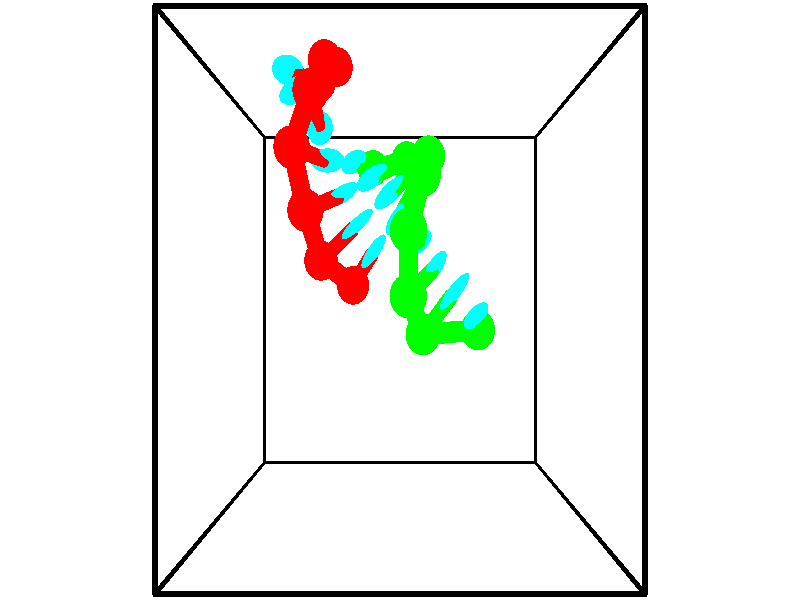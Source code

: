 // switches for output
#declare DRAW_BASES = 1; // possible values are 0, 1; only relevant for DNA ribbons
#declare DRAW_BASES_TYPE = 3; // possible values are 1, 2, 3; only relevant for DNA ribbons
#declare DRAW_FOG = 0; // set to 1 to enable fog

#include "colors.inc"

#include "transforms.inc"
background { rgb <1, 1, 1>}

#default {
   normal{
       ripples 0.25
       frequency 0.20
       turbulence 0.2
       lambda 5
   }
	finish {
		phong 0.1
		phong_size 40.
	}
}

// original window dimensions: 1024x640


// camera settings

camera {
	sky <-0, 1, 0>
	up <-0, 1, 0>
	right 1.6 * <1, 0, 0>
	location <2.5, 2.5, 11.1562>
	look_at <2.5, 2.5, 2.5>
	direction <0, 0, -8.6562>
	angle 67.0682
}


# declare cpy_camera_pos = <2.5, 2.5, 11.1562>;
# if (DRAW_FOG = 1)
fog {
	fog_type 2
	up vnormalize(cpy_camera_pos)
	color rgbt<1,1,1,0.3>
	distance 1e-5
	fog_alt 3e-3
	fog_offset 4
}
# end


// LIGHTS

# declare lum = 6;
global_settings {
	ambient_light rgb lum * <0.05, 0.05, 0.05>
	max_trace_level 15
}# declare cpy_direct_light_amount = 0.25;
light_source
{	1000 * <-1, -1, 1>,
	rgb lum * cpy_direct_light_amount
	parallel
}

light_source
{	1000 * <1, 1, -1>,
	rgb lum * cpy_direct_light_amount
	parallel
}

// strand 0

// nucleotide -1

// particle -1
sphere {
	<1.152207, 5.563669, 0.922602> 0.250000
	pigment { color rgbt <1,0,0,0> }
	no_shadow
}
cylinder {
	<0.894352, 5.572693, 1.228264>,  <0.739639, 5.578107, 1.411661>, 0.100000
	pigment { color rgbt <1,0,0,0> }
	no_shadow
}
cylinder {
	<0.894352, 5.572693, 1.228264>,  <1.152207, 5.563669, 0.922602>, 0.100000
	pigment { color rgbt <1,0,0,0> }
	no_shadow
}

// particle -1
sphere {
	<0.894352, 5.572693, 1.228264> 0.100000
	pigment { color rgbt <1,0,0,0> }
	no_shadow
}
sphere {
	0, 1
	scale<0.080000,0.200000,0.300000>
	matrix <0.614492, -0.579355, 0.535487,
		0.454797, 0.814763, 0.359612,
		-0.644638, 0.022559, 0.764155,
		0.700960, 5.579461, 1.457510>
	pigment { color rgbt <0,1,1,0> }
	no_shadow
}
cylinder {
	<1.502616, 5.570640, 1.613358>,  <1.152207, 5.563669, 0.922602>, 0.130000
	pigment { color rgbt <1,0,0,0> }
	no_shadow
}

// nucleotide -1

// particle -1
sphere {
	<1.502616, 5.570640, 1.613358> 0.250000
	pigment { color rgbt <1,0,0,0> }
	no_shadow
}
cylinder {
	<1.153576, 5.384201, 1.671768>,  <0.944152, 5.272338, 1.706814>, 0.100000
	pigment { color rgbt <1,0,0,0> }
	no_shadow
}
cylinder {
	<1.153576, 5.384201, 1.671768>,  <1.502616, 5.570640, 1.613358>, 0.100000
	pigment { color rgbt <1,0,0,0> }
	no_shadow
}

// particle -1
sphere {
	<1.153576, 5.384201, 1.671768> 0.100000
	pigment { color rgbt <1,0,0,0> }
	no_shadow
}
sphere {
	0, 1
	scale<0.080000,0.200000,0.300000>
	matrix <0.472496, -0.729762, 0.494161,
		-0.123763, 0.500201, 0.857019,
		-0.872600, -0.466097, 0.146025,
		0.891796, 5.244372, 1.715576>
	pigment { color rgbt <0,1,1,0> }
	no_shadow
}
cylinder {
	<1.389234, 5.451616, 2.221859>,  <1.502616, 5.570640, 1.613358>, 0.130000
	pigment { color rgbt <1,0,0,0> }
	no_shadow
}

// nucleotide -1

// particle -1
sphere {
	<1.389234, 5.451616, 2.221859> 0.250000
	pigment { color rgbt <1,0,0,0> }
	no_shadow
}
cylinder {
	<1.214806, 5.155716, 2.016876>,  <1.110149, 4.978176, 1.893887>, 0.100000
	pigment { color rgbt <1,0,0,0> }
	no_shadow
}
cylinder {
	<1.214806, 5.155716, 2.016876>,  <1.389234, 5.451616, 2.221859>, 0.100000
	pigment { color rgbt <1,0,0,0> }
	no_shadow
}

// particle -1
sphere {
	<1.214806, 5.155716, 2.016876> 0.100000
	pigment { color rgbt <1,0,0,0> }
	no_shadow
}
sphere {
	0, 1
	scale<0.080000,0.200000,0.300000>
	matrix <0.421963, -0.671050, 0.609622,
		-0.794852, 0.049601, 0.604773,
		-0.436071, -0.739751, -0.512455,
		1.083984, 4.933791, 1.863140>
	pigment { color rgbt <0,1,1,0> }
	no_shadow
}
cylinder {
	<1.247816, 4.943751, 2.711451>,  <1.389234, 5.451616, 2.221859>, 0.130000
	pigment { color rgbt <1,0,0,0> }
	no_shadow
}

// nucleotide -1

// particle -1
sphere {
	<1.247816, 4.943751, 2.711451> 0.250000
	pigment { color rgbt <1,0,0,0> }
	no_shadow
}
cylinder {
	<1.276524, 4.774506, 2.350159>,  <1.293748, 4.672958, 2.133384>, 0.100000
	pigment { color rgbt <1,0,0,0> }
	no_shadow
}
cylinder {
	<1.276524, 4.774506, 2.350159>,  <1.247816, 4.943751, 2.711451>, 0.100000
	pigment { color rgbt <1,0,0,0> }
	no_shadow
}

// particle -1
sphere {
	<1.276524, 4.774506, 2.350159> 0.100000
	pigment { color rgbt <1,0,0,0> }
	no_shadow
}
sphere {
	0, 1
	scale<0.080000,0.200000,0.300000>
	matrix <0.428965, -0.804445, 0.410923,
		-0.900466, -0.416945, 0.123768,
		0.071768, -0.423114, -0.903230,
		1.298054, 4.647572, 2.079190>
	pigment { color rgbt <0,1,1,0> }
	no_shadow
}
cylinder {
	<0.998534, 4.262373, 2.782998>,  <1.247816, 4.943751, 2.711451>, 0.130000
	pigment { color rgbt <1,0,0,0> }
	no_shadow
}

// nucleotide -1

// particle -1
sphere {
	<0.998534, 4.262373, 2.782998> 0.250000
	pigment { color rgbt <1,0,0,0> }
	no_shadow
}
cylinder {
	<1.247017, 4.235703, 2.470676>,  <1.396107, 4.219700, 2.283283>, 0.100000
	pigment { color rgbt <1,0,0,0> }
	no_shadow
}
cylinder {
	<1.247017, 4.235703, 2.470676>,  <0.998534, 4.262373, 2.782998>, 0.100000
	pigment { color rgbt <1,0,0,0> }
	no_shadow
}

// particle -1
sphere {
	<1.247017, 4.235703, 2.470676> 0.100000
	pigment { color rgbt <1,0,0,0> }
	no_shadow
}
sphere {
	0, 1
	scale<0.080000,0.200000,0.300000>
	matrix <0.346664, -0.870197, 0.350116,
		-0.702798, -0.488171, -0.517458,
		0.621207, -0.066676, -0.780805,
		1.433379, 4.215700, 2.236435>
	pigment { color rgbt <0,1,1,0> }
	no_shadow
}
cylinder {
	<1.179807, 3.543689, 2.720718>,  <0.998534, 4.262373, 2.782998>, 0.130000
	pigment { color rgbt <1,0,0,0> }
	no_shadow
}

// nucleotide -1

// particle -1
sphere {
	<1.179807, 3.543689, 2.720718> 0.250000
	pigment { color rgbt <1,0,0,0> }
	no_shadow
}
cylinder {
	<1.447048, 3.685989, 2.459312>,  <1.607393, 3.771369, 2.302469>, 0.100000
	pigment { color rgbt <1,0,0,0> }
	no_shadow
}
cylinder {
	<1.447048, 3.685989, 2.459312>,  <1.179807, 3.543689, 2.720718>, 0.100000
	pigment { color rgbt <1,0,0,0> }
	no_shadow
}

// particle -1
sphere {
	<1.447048, 3.685989, 2.459312> 0.100000
	pigment { color rgbt <1,0,0,0> }
	no_shadow
}
sphere {
	0, 1
	scale<0.080000,0.200000,0.300000>
	matrix <0.576862, -0.802395, 0.152945,
		-0.469965, -0.479170, -0.741302,
		0.668104, 0.355750, -0.653513,
		1.647479, 3.792714, 2.263258>
	pigment { color rgbt <0,1,1,0> }
	no_shadow
}
cylinder {
	<1.318134, 2.991245, 2.115434>,  <1.179807, 3.543689, 2.720718>, 0.130000
	pigment { color rgbt <1,0,0,0> }
	no_shadow
}

// nucleotide -1

// particle -1
sphere {
	<1.318134, 2.991245, 2.115434> 0.250000
	pigment { color rgbt <1,0,0,0> }
	no_shadow
}
cylinder {
	<1.626823, 3.240967, 2.163910>,  <1.812037, 3.390800, 2.192996>, 0.100000
	pigment { color rgbt <1,0,0,0> }
	no_shadow
}
cylinder {
	<1.626823, 3.240967, 2.163910>,  <1.318134, 2.991245, 2.115434>, 0.100000
	pigment { color rgbt <1,0,0,0> }
	no_shadow
}

// particle -1
sphere {
	<1.626823, 3.240967, 2.163910> 0.100000
	pigment { color rgbt <1,0,0,0> }
	no_shadow
}
sphere {
	0, 1
	scale<0.080000,0.200000,0.300000>
	matrix <0.629096, -0.777326, -0.001651,
		0.093174, 0.077515, -0.992628,
		0.771723, 0.624305, 0.121191,
		1.858340, 3.428258, 2.200267>
	pigment { color rgbt <0,1,1,0> }
	no_shadow
}
cylinder {
	<1.769957, 2.689801, 1.765707>,  <1.318134, 2.991245, 2.115434>, 0.130000
	pigment { color rgbt <1,0,0,0> }
	no_shadow
}

// nucleotide -1

// particle -1
sphere {
	<1.769957, 2.689801, 1.765707> 0.250000
	pigment { color rgbt <1,0,0,0> }
	no_shadow
}
cylinder {
	<1.963413, 2.921555, 2.028130>,  <2.079487, 3.060606, 2.185583>, 0.100000
	pigment { color rgbt <1,0,0,0> }
	no_shadow
}
cylinder {
	<1.963413, 2.921555, 2.028130>,  <1.769957, 2.689801, 1.765707>, 0.100000
	pigment { color rgbt <1,0,0,0> }
	no_shadow
}

// particle -1
sphere {
	<1.963413, 2.921555, 2.028130> 0.100000
	pigment { color rgbt <1,0,0,0> }
	no_shadow
}
sphere {
	0, 1
	scale<0.080000,0.200000,0.300000>
	matrix <0.726389, -0.683866, 0.068455,
		0.488316, 0.443444, -0.751602,
		0.483639, 0.579383, 0.656055,
		2.108505, 3.095369, 2.224946>
	pigment { color rgbt <0,1,1,0> }
	no_shadow
}
// strand 1

// nucleotide -1

// particle -1
sphere {
	<3.643614, 2.133465, 2.288764> 0.250000
	pigment { color rgbt <0,1,0,0> }
	no_shadow
}
cylinder {
	<3.581233, 2.239319, 2.669426>,  <3.543804, 2.302831, 2.897823>, 0.100000
	pigment { color rgbt <0,1,0,0> }
	no_shadow
}
cylinder {
	<3.581233, 2.239319, 2.669426>,  <3.643614, 2.133465, 2.288764>, 0.100000
	pigment { color rgbt <0,1,0,0> }
	no_shadow
}

// particle -1
sphere {
	<3.581233, 2.239319, 2.669426> 0.100000
	pigment { color rgbt <0,1,0,0> }
	no_shadow
}
sphere {
	0, 1
	scale<0.080000,0.200000,0.300000>
	matrix <-0.574583, 0.759363, -0.305324,
		-0.803451, -0.594421, 0.033630,
		-0.155953, 0.264636, 0.951655,
		3.534447, 2.318710, 2.954922>
	pigment { color rgbt <0,1,1,0> }
	no_shadow
}
cylinder {
	<2.830587, 2.085994, 2.477270>,  <3.643614, 2.133465, 2.288764>, 0.130000
	pigment { color rgbt <0,1,0,0> }
	no_shadow
}

// nucleotide -1

// particle -1
sphere {
	<2.830587, 2.085994, 2.477270> 0.250000
	pigment { color rgbt <0,1,0,0> }
	no_shadow
}
cylinder {
	<3.075939, 2.373383, 2.608459>,  <3.223150, 2.545815, 2.687173>, 0.100000
	pigment { color rgbt <0,1,0,0> }
	no_shadow
}
cylinder {
	<3.075939, 2.373383, 2.608459>,  <2.830587, 2.085994, 2.477270>, 0.100000
	pigment { color rgbt <0,1,0,0> }
	no_shadow
}

// particle -1
sphere {
	<3.075939, 2.373383, 2.608459> 0.100000
	pigment { color rgbt <0,1,0,0> }
	no_shadow
}
sphere {
	0, 1
	scale<0.080000,0.200000,0.300000>
	matrix <-0.690962, 0.689308, -0.217777,
		-0.382541, -0.093037, 0.919243,
		0.613380, 0.718470, 0.327973,
		3.259953, 2.588924, 2.706851>
	pigment { color rgbt <0,1,1,0> }
	no_shadow
}
cylinder {
	<2.610182, 2.545133, 3.090010>,  <2.830587, 2.085994, 2.477270>, 0.130000
	pigment { color rgbt <0,1,0,0> }
	no_shadow
}

// nucleotide -1

// particle -1
sphere {
	<2.610182, 2.545133, 3.090010> 0.250000
	pigment { color rgbt <0,1,0,0> }
	no_shadow
}
cylinder {
	<2.826950, 2.736191, 2.813408>,  <2.957010, 2.850826, 2.647446>, 0.100000
	pigment { color rgbt <0,1,0,0> }
	no_shadow
}
cylinder {
	<2.826950, 2.736191, 2.813408>,  <2.610182, 2.545133, 3.090010>, 0.100000
	pigment { color rgbt <0,1,0,0> }
	no_shadow
}

// particle -1
sphere {
	<2.826950, 2.736191, 2.813408> 0.100000
	pigment { color rgbt <0,1,0,0> }
	no_shadow
}
sphere {
	0, 1
	scale<0.080000,0.200000,0.300000>
	matrix <-0.808426, 0.521163, -0.273563,
		0.229721, 0.707280, 0.668568,
		0.541918, 0.477645, -0.691506,
		2.989525, 2.879484, 2.605956>
	pigment { color rgbt <0,1,1,0> }
	no_shadow
}
cylinder {
	<2.614382, 3.268736, 3.150756>,  <2.610182, 2.545133, 3.090010>, 0.130000
	pigment { color rgbt <0,1,0,0> }
	no_shadow
}

// nucleotide -1

// particle -1
sphere {
	<2.614382, 3.268736, 3.150756> 0.250000
	pigment { color rgbt <0,1,0,0> }
	no_shadow
}
cylinder {
	<2.709515, 3.222458, 2.764999>,  <2.766595, 3.194691, 2.533545>, 0.100000
	pigment { color rgbt <0,1,0,0> }
	no_shadow
}
cylinder {
	<2.709515, 3.222458, 2.764999>,  <2.614382, 3.268736, 3.150756>, 0.100000
	pigment { color rgbt <0,1,0,0> }
	no_shadow
}

// particle -1
sphere {
	<2.709515, 3.222458, 2.764999> 0.100000
	pigment { color rgbt <0,1,0,0> }
	no_shadow
}
sphere {
	0, 1
	scale<0.080000,0.200000,0.300000>
	matrix <-0.582422, 0.777595, -0.236919,
		0.777316, 0.618030, 0.117553,
		0.237832, -0.115695, -0.964391,
		2.780865, 3.187749, 2.475682>
	pigment { color rgbt <0,1,1,0> }
	no_shadow
}
cylinder {
	<2.807867, 3.922604, 2.907209>,  <2.614382, 3.268736, 3.150756>, 0.130000
	pigment { color rgbt <0,1,0,0> }
	no_shadow
}

// nucleotide -1

// particle -1
sphere {
	<2.807867, 3.922604, 2.907209> 0.250000
	pigment { color rgbt <0,1,0,0> }
	no_shadow
}
cylinder {
	<2.623990, 3.677505, 2.650078>,  <2.513664, 3.530447, 2.495799>, 0.100000
	pigment { color rgbt <0,1,0,0> }
	no_shadow
}
cylinder {
	<2.623990, 3.677505, 2.650078>,  <2.807867, 3.922604, 2.907209>, 0.100000
	pigment { color rgbt <0,1,0,0> }
	no_shadow
}

// particle -1
sphere {
	<2.623990, 3.677505, 2.650078> 0.100000
	pigment { color rgbt <0,1,0,0> }
	no_shadow
}
sphere {
	0, 1
	scale<0.080000,0.200000,0.300000>
	matrix <-0.634053, 0.733271, -0.245540,
		0.621820, 0.294715, -0.725591,
		-0.459691, -0.612745, -0.642828,
		2.486083, 3.493682, 2.457229>
	pigment { color rgbt <0,1,1,0> }
	no_shadow
}
cylinder {
	<2.914587, 4.258644, 2.290324>,  <2.807867, 3.922604, 2.907209>, 0.130000
	pigment { color rgbt <0,1,0,0> }
	no_shadow
}

// nucleotide -1

// particle -1
sphere {
	<2.914587, 4.258644, 2.290324> 0.250000
	pigment { color rgbt <0,1,0,0> }
	no_shadow
}
cylinder {
	<2.601755, 4.011124, 2.260826>,  <2.414056, 3.862611, 2.243127>, 0.100000
	pigment { color rgbt <0,1,0,0> }
	no_shadow
}
cylinder {
	<2.601755, 4.011124, 2.260826>,  <2.914587, 4.258644, 2.290324>, 0.100000
	pigment { color rgbt <0,1,0,0> }
	no_shadow
}

// particle -1
sphere {
	<2.601755, 4.011124, 2.260826> 0.100000
	pigment { color rgbt <0,1,0,0> }
	no_shadow
}
sphere {
	0, 1
	scale<0.080000,0.200000,0.300000>
	matrix <-0.558071, 0.748109, -0.359011,
		0.277326, -0.239620, -0.930415,
		-0.782078, -0.618801, -0.073745,
		2.367132, 3.825483, 2.238703>
	pigment { color rgbt <0,1,1,0> }
	no_shadow
}
cylinder {
	<2.608690, 4.341478, 1.586176>,  <2.914587, 4.258644, 2.290324>, 0.130000
	pigment { color rgbt <0,1,0,0> }
	no_shadow
}

// nucleotide -1

// particle -1
sphere {
	<2.608690, 4.341478, 1.586176> 0.250000
	pigment { color rgbt <0,1,0,0> }
	no_shadow
}
cylinder {
	<2.309276, 4.177582, 1.794716>,  <2.129627, 4.079244, 1.919840>, 0.100000
	pigment { color rgbt <0,1,0,0> }
	no_shadow
}
cylinder {
	<2.309276, 4.177582, 1.794716>,  <2.608690, 4.341478, 1.586176>, 0.100000
	pigment { color rgbt <0,1,0,0> }
	no_shadow
}

// particle -1
sphere {
	<2.309276, 4.177582, 1.794716> 0.100000
	pigment { color rgbt <0,1,0,0> }
	no_shadow
}
sphere {
	0, 1
	scale<0.080000,0.200000,0.300000>
	matrix <-0.620057, 0.711155, -0.331342,
		-0.234997, -0.571289, -0.786388,
		-0.748536, -0.409741, 0.521351,
		2.084715, 4.054659, 1.951121>
	pigment { color rgbt <0,1,1,0> }
	no_shadow
}
cylinder {
	<2.048709, 4.323183, 1.114946>,  <2.608690, 4.341478, 1.586176>, 0.130000
	pigment { color rgbt <0,1,0,0> }
	no_shadow
}

// nucleotide -1

// particle -1
sphere {
	<2.048709, 4.323183, 1.114946> 0.250000
	pigment { color rgbt <0,1,0,0> }
	no_shadow
}
cylinder {
	<1.897208, 4.302750, 1.484581>,  <1.806307, 4.290490, 1.706362>, 0.100000
	pigment { color rgbt <0,1,0,0> }
	no_shadow
}
cylinder {
	<1.897208, 4.302750, 1.484581>,  <2.048709, 4.323183, 1.114946>, 0.100000
	pigment { color rgbt <0,1,0,0> }
	no_shadow
}

// particle -1
sphere {
	<1.897208, 4.302750, 1.484581> 0.100000
	pigment { color rgbt <0,1,0,0> }
	no_shadow
}
sphere {
	0, 1
	scale<0.080000,0.200000,0.300000>
	matrix <-0.639552, 0.736166, -0.221436,
		-0.668970, -0.674871, -0.311494,
		-0.378752, -0.051083, 0.924087,
		1.783582, 4.287425, 1.761807>
	pigment { color rgbt <0,1,1,0> }
	no_shadow
}
// box output
cylinder {
	<0.000000, 0.000000, 0.000000>,  <5.000000, 0.000000, 0.000000>, 0.025000
	pigment { color rgbt <0,0,0,0> }
	no_shadow
}
cylinder {
	<0.000000, 0.000000, 0.000000>,  <0.000000, 5.000000, 0.000000>, 0.025000
	pigment { color rgbt <0,0,0,0> }
	no_shadow
}
cylinder {
	<0.000000, 0.000000, 0.000000>,  <0.000000, 0.000000, 5.000000>, 0.025000
	pigment { color rgbt <0,0,0,0> }
	no_shadow
}
cylinder {
	<5.000000, 5.000000, 5.000000>,  <0.000000, 5.000000, 5.000000>, 0.025000
	pigment { color rgbt <0,0,0,0> }
	no_shadow
}
cylinder {
	<5.000000, 5.000000, 5.000000>,  <5.000000, 0.000000, 5.000000>, 0.025000
	pigment { color rgbt <0,0,0,0> }
	no_shadow
}
cylinder {
	<5.000000, 5.000000, 5.000000>,  <5.000000, 5.000000, 0.000000>, 0.025000
	pigment { color rgbt <0,0,0,0> }
	no_shadow
}
cylinder {
	<0.000000, 0.000000, 5.000000>,  <0.000000, 5.000000, 5.000000>, 0.025000
	pigment { color rgbt <0,0,0,0> }
	no_shadow
}
cylinder {
	<0.000000, 0.000000, 5.000000>,  <5.000000, 0.000000, 5.000000>, 0.025000
	pigment { color rgbt <0,0,0,0> }
	no_shadow
}
cylinder {
	<5.000000, 5.000000, 0.000000>,  <0.000000, 5.000000, 0.000000>, 0.025000
	pigment { color rgbt <0,0,0,0> }
	no_shadow
}
cylinder {
	<5.000000, 5.000000, 0.000000>,  <5.000000, 0.000000, 0.000000>, 0.025000
	pigment { color rgbt <0,0,0,0> }
	no_shadow
}
cylinder {
	<5.000000, 0.000000, 5.000000>,  <5.000000, 0.000000, 0.000000>, 0.025000
	pigment { color rgbt <0,0,0,0> }
	no_shadow
}
cylinder {
	<0.000000, 5.000000, 0.000000>,  <0.000000, 5.000000, 5.000000>, 0.025000
	pigment { color rgbt <0,0,0,0> }
	no_shadow
}
// end of box output
